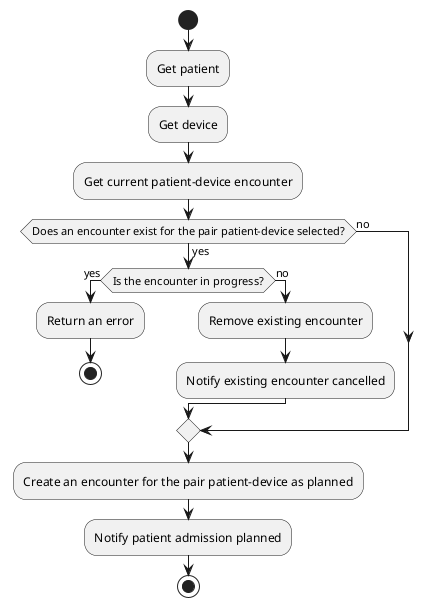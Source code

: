 @startuml Start patient admission
start
:Get patient;
:Get device;
:Get current patient-device encounter;
if (Does an encounter exist for the pair patient-device selected?) is (yes) then
    if (Is the encounter in progress?) is (yes) then
        :Return an error;
        stop
    else (no)
        :Remove existing encounter;
        :Notify existing encounter cancelled;
    endif
else (no)
endif
    :Create an encounter for the pair patient-device as planned;
    :Notify patient admission planned;
stop
@enduml